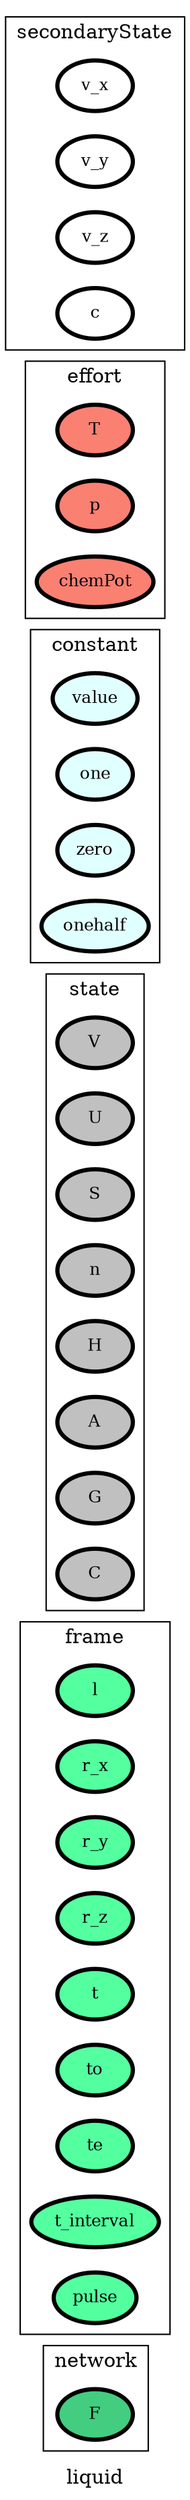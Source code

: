 digraph liquid {
label=liquid;
rankdir=LR;
subgraph cluster_liquid___transport {
label=transport;
rankdir=LR;
}

subgraph cluster_liquid___geometry {
label=geometry;
rankdir=LR;
}

subgraph cluster_liquid___properties {
label=properties;
rankdir=LR;
}

subgraph cluster_liquid___network {
label=network;
rankdir=LR;
V_10 [fillcolor=seagreen3, fontsize=12, label=F, penwidth=3, style=filled];
}

subgraph cluster_liquid___projection {
label=projection;
rankdir=LR;
}

subgraph cluster_liquid___differenceOperator {
label=differenceOperator;
rankdir=LR;
}

subgraph cluster_liquid___frame {
label=frame;
rankdir=LR;
V_11 [fillcolor=seagreen1, fontsize=12, label=l, penwidth=3, style=filled];
V_12 [fillcolor=seagreen1, fontsize=12, label=r_x, penwidth=3, style=filled];
V_13 [fillcolor=seagreen1, fontsize=12, label=r_y, penwidth=3, style=filled];
V_14 [fillcolor=seagreen1, fontsize=12, label=r_z, penwidth=3, style=filled];
V_4 [fillcolor=seagreen1, fontsize=12, label=t, penwidth=3, style=filled];
V_5 [fillcolor=seagreen1, fontsize=12, label=to, penwidth=3, style=filled];
V_6 [fillcolor=seagreen1, fontsize=12, label=te, penwidth=3, style=filled];
V_7 [fillcolor=seagreen1, fontsize=12, label=t_interval, penwidth=3, style=filled];
V_9 [fillcolor=seagreen1, fontsize=12, label=pulse, penwidth=3, style=filled];
}

subgraph cluster_liquid___state {
label=state;
rankdir=LR;
V_15 [fillcolor=grey, fontsize=12, label=V, penwidth=3, style=filled];
V_16 [fillcolor=grey, fontsize=12, label=U, penwidth=3, style=filled];
V_17 [fillcolor=grey, fontsize=12, label=S, penwidth=3, style=filled];
V_18 [fillcolor=grey, fontsize=12, label=n, penwidth=3, style=filled];
V_22 [fillcolor=grey, fontsize=12, label=H, penwidth=3, style=filled];
V_23 [fillcolor=grey, fontsize=12, label=A, penwidth=3, style=filled];
V_24 [fillcolor=grey, fontsize=12, label=G, penwidth=3, style=filled];
V_25 [fillcolor=grey, fontsize=12, label=C, penwidth=3, style=filled];
}

subgraph cluster_liquid___constant {
label=constant;
rankdir=LR;
V_1 [fillcolor=lightcyan, fontsize=12, label=value, penwidth=3, style=filled];
V_2 [fillcolor=lightcyan, fontsize=12, label=one, penwidth=3, style=filled];
V_3 [fillcolor=lightcyan, fontsize=12, label=zero, penwidth=3, style=filled];
V_8 [fillcolor=lightcyan, fontsize=12, label=onehalf, penwidth=3, style=filled];
}

subgraph cluster_liquid___effort {
label=effort;
rankdir=LR;
V_19 [fillcolor=salmon, fontsize=12, label=T, penwidth=3, style=filled];
V_20 [fillcolor=salmon, fontsize=12, label=p, penwidth=3, style=filled];
V_21 [fillcolor=salmon, fontsize=12, label=chemPot, penwidth=3, style=filled];
}

subgraph cluster_liquid___secondaryState {
label=secondaryState;
rankdir=LR;
V_28 [fillcolor=white, fontsize=12, label=v_x, penwidth=3, style=filled];
V_29 [fillcolor=white, fontsize=12, label=v_y, penwidth=3, style=filled];
V_30 [fillcolor=white, fontsize=12, label=v_z, penwidth=3, style=filled];
V_31 [fillcolor=white, fontsize=12, label=c, penwidth=3, style=filled];
}

subgraph cluster_liquid___conversion {
label=conversion;
rankdir=LR;
}

subgraph cluster_liquid___diffState {
label=diffState;
rankdir=LR;
}

subgraph cluster_liquid___internalTransport {
label=internalTransport;
rankdir=LR;
}

}
